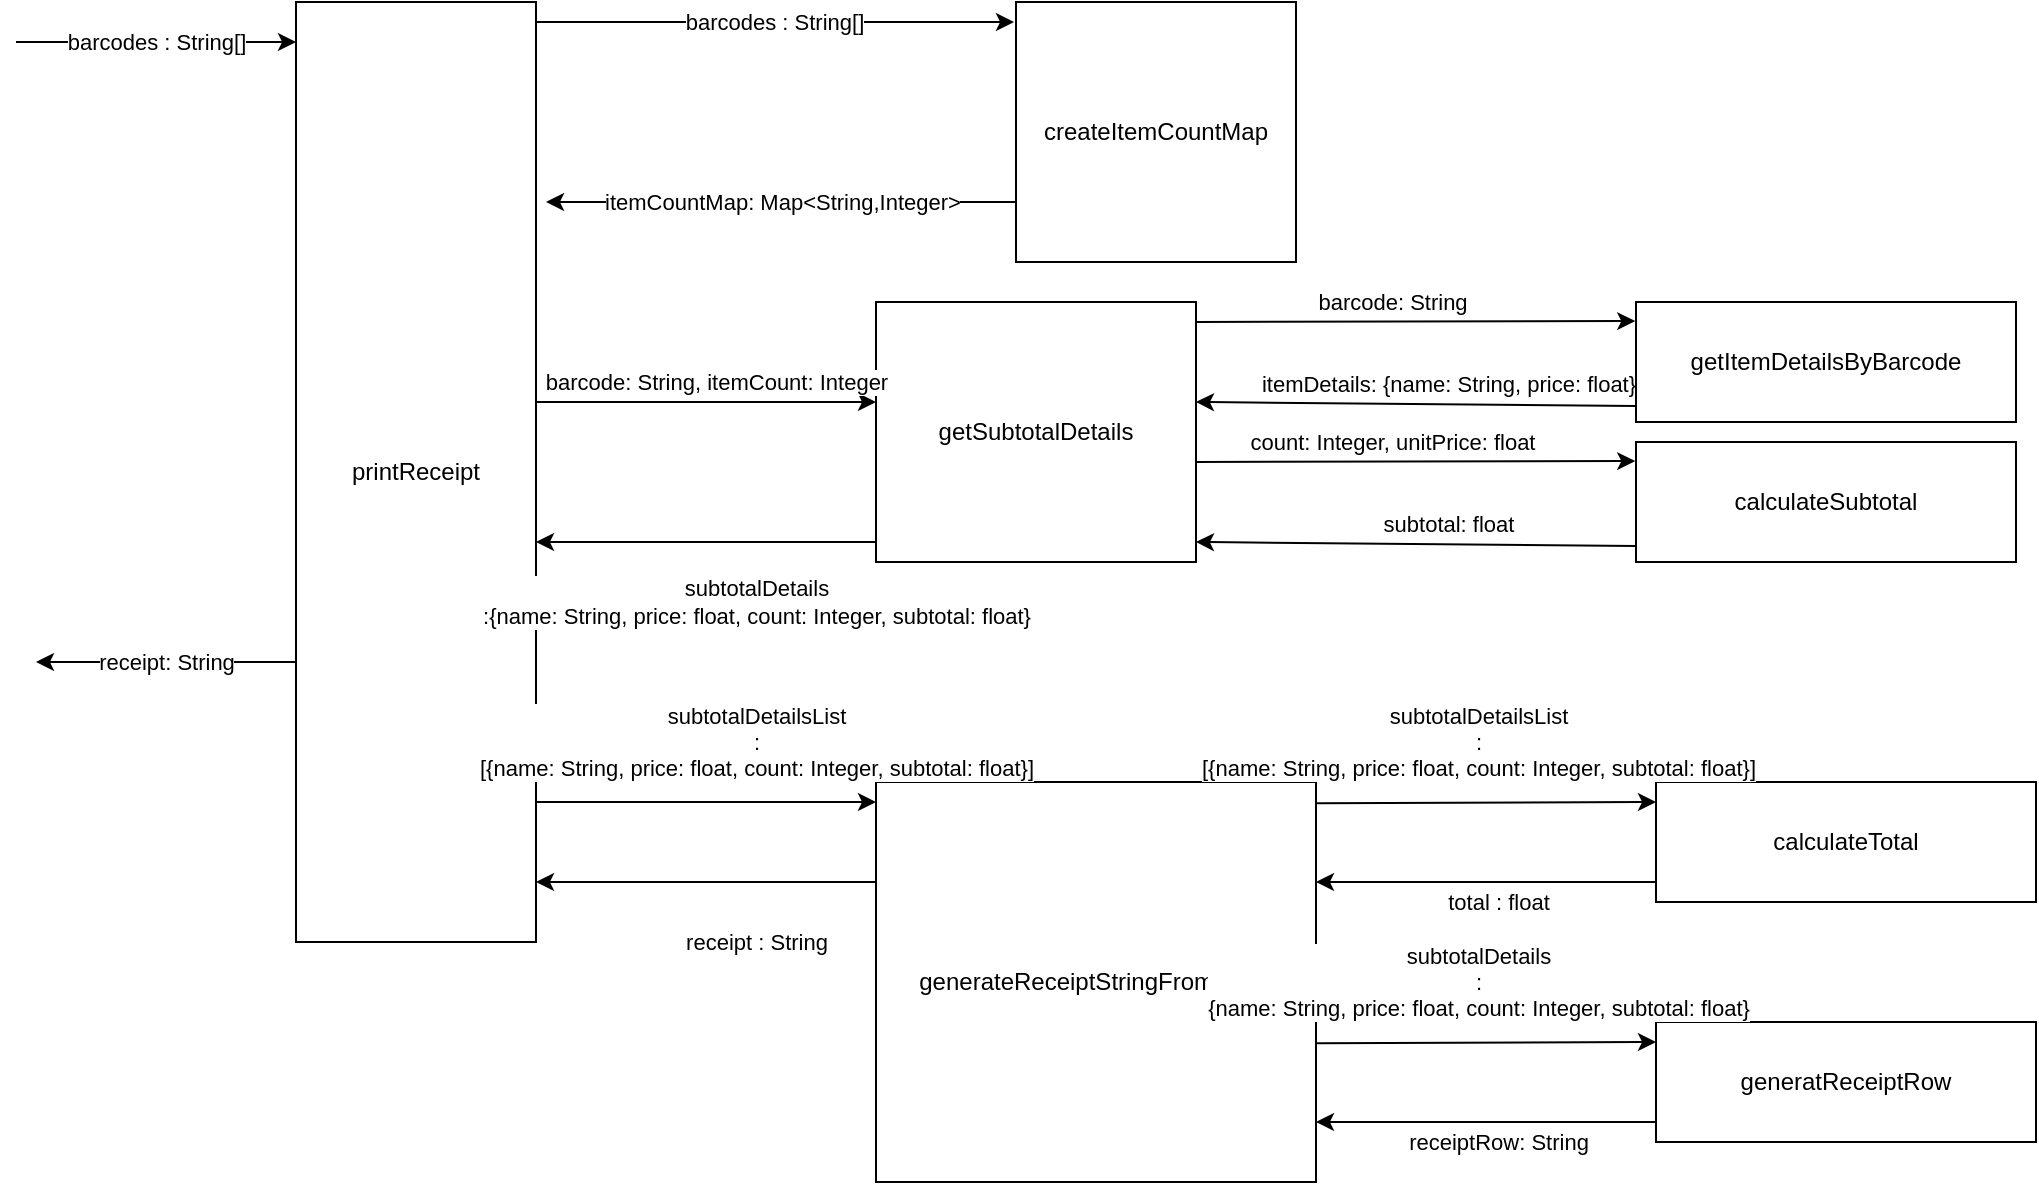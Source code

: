 <mxfile version="13.10.1" type="device"><diagram id="5P_4L035m7TvQXAF01LJ" name="Page-1"><mxGraphModel dx="1385" dy="636" grid="1" gridSize="10" guides="1" tooltips="1" connect="1" arrows="1" fold="1" page="1" pageScale="1" pageWidth="850" pageHeight="1100" math="0" shadow="0"><root><mxCell id="0"/><mxCell id="1" parent="0"/><mxCell id="fo-ri6PLmKMepe7gQVmV-1" value="printReceipt" style="rounded=0;whiteSpace=wrap;html=1;" vertex="1" parent="1"><mxGeometry x="170" y="160" width="120" height="470" as="geometry"/></mxCell><mxCell id="fo-ri6PLmKMepe7gQVmV-2" value="createItemCountMap" style="rounded=0;whiteSpace=wrap;html=1;" vertex="1" parent="1"><mxGeometry x="530" y="160" width="140" height="130" as="geometry"/></mxCell><mxCell id="fo-ri6PLmKMepe7gQVmV-3" value="getSubtotalDetails" style="rounded=0;whiteSpace=wrap;html=1;" vertex="1" parent="1"><mxGeometry x="460" y="310" width="160" height="130" as="geometry"/></mxCell><mxCell id="fo-ri6PLmKMepe7gQVmV-5" value="" style="endArrow=classic;html=1;entryX=-0.002;entryY=0.159;entryDx=0;entryDy=0;entryPerimeter=0;" edge="1" parent="1"><mxGeometry width="50" height="50" relative="1" as="geometry"><mxPoint x="620" y="320" as="sourcePoint"/><mxPoint x="839.62" y="319.54" as="targetPoint"/></mxGeometry></mxCell><mxCell id="fo-ri6PLmKMepe7gQVmV-18" value="barcode: String" style="edgeLabel;html=1;align=center;verticalAlign=middle;resizable=0;points=[];" vertex="1" connectable="0" parent="fo-ri6PLmKMepe7gQVmV-5"><mxGeometry x="-0.3" y="4" relative="1" as="geometry"><mxPoint x="21" y="-6" as="offset"/></mxGeometry></mxCell><mxCell id="fo-ri6PLmKMepe7gQVmV-7" value="receipt: String" style="endArrow=classic;html=1;" edge="1" parent="1"><mxGeometry width="50" height="50" relative="1" as="geometry"><mxPoint x="170" y="490" as="sourcePoint"/><mxPoint x="40" y="490" as="targetPoint"/></mxGeometry></mxCell><mxCell id="fo-ri6PLmKMepe7gQVmV-8" value="barcodes : String[]" style="endArrow=classic;html=1;" edge="1" parent="1"><mxGeometry width="50" height="50" relative="1" as="geometry"><mxPoint x="30" y="180" as="sourcePoint"/><mxPoint x="170" y="180" as="targetPoint"/></mxGeometry></mxCell><mxCell id="fo-ri6PLmKMepe7gQVmV-9" value="barcodes : String[]" style="endArrow=classic;html=1;entryX=-0.007;entryY=0.077;entryDx=0;entryDy=0;entryPerimeter=0;" edge="1" parent="1" target="fo-ri6PLmKMepe7gQVmV-2"><mxGeometry width="50" height="50" relative="1" as="geometry"><mxPoint x="290" y="170" as="sourcePoint"/><mxPoint x="430" y="170" as="targetPoint"/></mxGeometry></mxCell><mxCell id="fo-ri6PLmKMepe7gQVmV-13" value="itemCountMap: Map&amp;lt;String,Integer&amp;gt;" style="endArrow=classic;html=1;" edge="1" parent="1"><mxGeometry width="50" height="50" relative="1" as="geometry"><mxPoint x="530" y="260" as="sourcePoint"/><mxPoint x="295" y="260" as="targetPoint"/></mxGeometry></mxCell><mxCell id="fo-ri6PLmKMepe7gQVmV-14" value="" style="endArrow=classic;html=1;" edge="1" parent="1"><mxGeometry width="50" height="50" relative="1" as="geometry"><mxPoint x="460" y="430" as="sourcePoint"/><mxPoint x="290" y="430" as="targetPoint"/></mxGeometry></mxCell><mxCell id="fo-ri6PLmKMepe7gQVmV-15" value="&lt;div&gt;subtotalDetails&lt;br&gt;&lt;/div&gt;&lt;div&gt;:{name: String, price: float, count: Integer, subtotal: float}&lt;/div&gt;" style="edgeLabel;html=1;align=center;verticalAlign=middle;resizable=0;points=[];" vertex="1" connectable="0" parent="fo-ri6PLmKMepe7gQVmV-14"><mxGeometry x="-0.139" y="2" relative="1" as="geometry"><mxPoint x="13" y="28" as="offset"/></mxGeometry></mxCell><mxCell id="fo-ri6PLmKMepe7gQVmV-16" value="" style="endArrow=classic;html=1;" edge="1" parent="1"><mxGeometry width="50" height="50" relative="1" as="geometry"><mxPoint x="290" y="360" as="sourcePoint"/><mxPoint x="460" y="360" as="targetPoint"/></mxGeometry></mxCell><mxCell id="fo-ri6PLmKMepe7gQVmV-17" value="barcode: String, itemCount: Integer" style="edgeLabel;html=1;align=center;verticalAlign=middle;resizable=0;points=[];" vertex="1" connectable="0" parent="fo-ri6PLmKMepe7gQVmV-16"><mxGeometry x="-0.435" y="-3" relative="1" as="geometry"><mxPoint x="42" y="-13" as="offset"/></mxGeometry></mxCell><mxCell id="fo-ri6PLmKMepe7gQVmV-19" value="" style="endArrow=classic;html=1;exitX=0;exitY=0.867;exitDx=0;exitDy=0;exitPerimeter=0;" edge="1" parent="1"><mxGeometry width="50" height="50" relative="1" as="geometry"><mxPoint x="840" y="362.02" as="sourcePoint"/><mxPoint x="620" y="360" as="targetPoint"/></mxGeometry></mxCell><mxCell id="fo-ri6PLmKMepe7gQVmV-20" value="itemDetails: {name: String, price: float}" style="edgeLabel;html=1;align=center;verticalAlign=middle;resizable=0;points=[];" vertex="1" connectable="0" parent="fo-ri6PLmKMepe7gQVmV-19"><mxGeometry x="-0.139" y="2" relative="1" as="geometry"><mxPoint y="-12" as="offset"/></mxGeometry></mxCell><mxCell id="fo-ri6PLmKMepe7gQVmV-23" value="generateReceiptStringFromItems" style="rounded=0;whiteSpace=wrap;html=1;" vertex="1" parent="1"><mxGeometry x="460" y="550" width="220" height="200" as="geometry"/></mxCell><mxCell id="fo-ri6PLmKMepe7gQVmV-24" value="" style="endArrow=classic;html=1;" edge="1" parent="1"><mxGeometry width="50" height="50" relative="1" as="geometry"><mxPoint x="460" y="600" as="sourcePoint"/><mxPoint x="290" y="600" as="targetPoint"/></mxGeometry></mxCell><mxCell id="fo-ri6PLmKMepe7gQVmV-25" value="receipt : String" style="edgeLabel;html=1;align=center;verticalAlign=middle;resizable=0;points=[];" vertex="1" connectable="0" parent="fo-ri6PLmKMepe7gQVmV-24"><mxGeometry x="-0.139" y="2" relative="1" as="geometry"><mxPoint x="13" y="28" as="offset"/></mxGeometry></mxCell><mxCell id="fo-ri6PLmKMepe7gQVmV-26" value="" style="endArrow=classic;html=1;" edge="1" parent="1"><mxGeometry width="50" height="50" relative="1" as="geometry"><mxPoint x="290" y="560" as="sourcePoint"/><mxPoint x="460" y="560" as="targetPoint"/></mxGeometry></mxCell><mxCell id="fo-ri6PLmKMepe7gQVmV-27" value="&lt;div&gt;subtotalDetailsList&lt;br&gt;&lt;/div&gt;&lt;div&gt;:&lt;/div&gt;&lt;div&gt; [{name: String, price: float, count: Integer, subtotal: float}]&lt;/div&gt;" style="edgeLabel;html=1;align=center;verticalAlign=middle;resizable=0;points=[];" vertex="1" connectable="0" parent="fo-ri6PLmKMepe7gQVmV-26"><mxGeometry x="-0.435" y="-3" relative="1" as="geometry"><mxPoint x="62" y="-33" as="offset"/></mxGeometry></mxCell><mxCell id="fo-ri6PLmKMepe7gQVmV-29" value="getItemDetailsByBarcode" style="rounded=0;whiteSpace=wrap;html=1;" vertex="1" parent="1"><mxGeometry x="840" y="310" width="190" height="60" as="geometry"/></mxCell><mxCell id="fo-ri6PLmKMepe7gQVmV-32" value="calculateTotal" style="rounded=0;whiteSpace=wrap;html=1;" vertex="1" parent="1"><mxGeometry x="850" y="550" width="190" height="60" as="geometry"/></mxCell><mxCell id="fo-ri6PLmKMepe7gQVmV-34" value="" style="endArrow=classic;html=1;" edge="1" parent="1"><mxGeometry width="50" height="50" relative="1" as="geometry"><mxPoint x="680" y="560.62" as="sourcePoint"/><mxPoint x="850" y="560" as="targetPoint"/></mxGeometry></mxCell><mxCell id="fo-ri6PLmKMepe7gQVmV-35" value="&lt;div&gt;subtotalDetailsList&lt;br&gt;&lt;/div&gt;&lt;div&gt;:&lt;/div&gt;&lt;div&gt; [{name: String, price: float, count: Integer, subtotal: float}]&lt;/div&gt;" style="edgeLabel;html=1;align=center;verticalAlign=middle;resizable=0;points=[];" vertex="1" connectable="0" parent="fo-ri6PLmKMepe7gQVmV-34"><mxGeometry x="-0.3" y="4" relative="1" as="geometry"><mxPoint x="21" y="-26.4" as="offset"/></mxGeometry></mxCell><mxCell id="fo-ri6PLmKMepe7gQVmV-37" value="" style="endArrow=classic;html=1;" edge="1" parent="1"><mxGeometry width="50" height="50" relative="1" as="geometry"><mxPoint x="850" y="600" as="sourcePoint"/><mxPoint x="680" y="600" as="targetPoint"/></mxGeometry></mxCell><mxCell id="fo-ri6PLmKMepe7gQVmV-38" value="total : float" style="edgeLabel;html=1;align=center;verticalAlign=middle;resizable=0;points=[];" vertex="1" connectable="0" parent="fo-ri6PLmKMepe7gQVmV-37"><mxGeometry x="-0.139" y="2" relative="1" as="geometry"><mxPoint x="-6.67" y="8" as="offset"/></mxGeometry></mxCell><mxCell id="fo-ri6PLmKMepe7gQVmV-39" value="" style="endArrow=classic;html=1;entryX=-0.002;entryY=0.159;entryDx=0;entryDy=0;entryPerimeter=0;" edge="1" parent="1"><mxGeometry width="50" height="50" relative="1" as="geometry"><mxPoint x="620" y="390.0" as="sourcePoint"/><mxPoint x="839.62" y="389.54" as="targetPoint"/></mxGeometry></mxCell><mxCell id="fo-ri6PLmKMepe7gQVmV-40" value="count: Integer, unitPrice: float" style="edgeLabel;html=1;align=center;verticalAlign=middle;resizable=0;points=[];" vertex="1" connectable="0" parent="fo-ri6PLmKMepe7gQVmV-39"><mxGeometry x="-0.3" y="4" relative="1" as="geometry"><mxPoint x="21" y="-6" as="offset"/></mxGeometry></mxCell><mxCell id="fo-ri6PLmKMepe7gQVmV-41" value="" style="endArrow=classic;html=1;exitX=0;exitY=0.867;exitDx=0;exitDy=0;exitPerimeter=0;" edge="1" parent="1"><mxGeometry width="50" height="50" relative="1" as="geometry"><mxPoint x="840" y="432.02" as="sourcePoint"/><mxPoint x="620" y="430.0" as="targetPoint"/></mxGeometry></mxCell><mxCell id="fo-ri6PLmKMepe7gQVmV-42" value="subtotal: float" style="edgeLabel;html=1;align=center;verticalAlign=middle;resizable=0;points=[];" vertex="1" connectable="0" parent="fo-ri6PLmKMepe7gQVmV-41"><mxGeometry x="-0.139" y="2" relative="1" as="geometry"><mxPoint y="-12" as="offset"/></mxGeometry></mxCell><mxCell id="fo-ri6PLmKMepe7gQVmV-43" value="calculateSubtotal" style="rounded=0;whiteSpace=wrap;html=1;" vertex="1" parent="1"><mxGeometry x="840" y="380" width="190" height="60" as="geometry"/></mxCell><mxCell id="fo-ri6PLmKMepe7gQVmV-45" value="generatReceiptRow" style="rounded=0;whiteSpace=wrap;html=1;" vertex="1" parent="1"><mxGeometry x="850" y="670" width="190" height="60" as="geometry"/></mxCell><mxCell id="fo-ri6PLmKMepe7gQVmV-46" value="" style="endArrow=classic;html=1;" edge="1" parent="1"><mxGeometry width="50" height="50" relative="1" as="geometry"><mxPoint x="680" y="680.62" as="sourcePoint"/><mxPoint x="850" y="680" as="targetPoint"/></mxGeometry></mxCell><mxCell id="fo-ri6PLmKMepe7gQVmV-47" value="&lt;div&gt;subtotalDetails&lt;br&gt;&lt;/div&gt;&lt;div&gt;:&lt;/div&gt;&lt;div&gt;{name: String, price: float, count: Integer, subtotal: float}&lt;/div&gt;" style="edgeLabel;html=1;align=center;verticalAlign=middle;resizable=0;points=[];" vertex="1" connectable="0" parent="fo-ri6PLmKMepe7gQVmV-46"><mxGeometry x="-0.3" y="4" relative="1" as="geometry"><mxPoint x="21" y="-26.4" as="offset"/></mxGeometry></mxCell><mxCell id="fo-ri6PLmKMepe7gQVmV-48" value="" style="endArrow=classic;html=1;" edge="1" parent="1"><mxGeometry width="50" height="50" relative="1" as="geometry"><mxPoint x="850" y="720" as="sourcePoint"/><mxPoint x="680" y="720" as="targetPoint"/></mxGeometry></mxCell><mxCell id="fo-ri6PLmKMepe7gQVmV-49" value="receiptRow: String" style="edgeLabel;html=1;align=center;verticalAlign=middle;resizable=0;points=[];" vertex="1" connectable="0" parent="fo-ri6PLmKMepe7gQVmV-48"><mxGeometry x="-0.139" y="2" relative="1" as="geometry"><mxPoint x="-6.67" y="8" as="offset"/></mxGeometry></mxCell></root></mxGraphModel></diagram></mxfile>